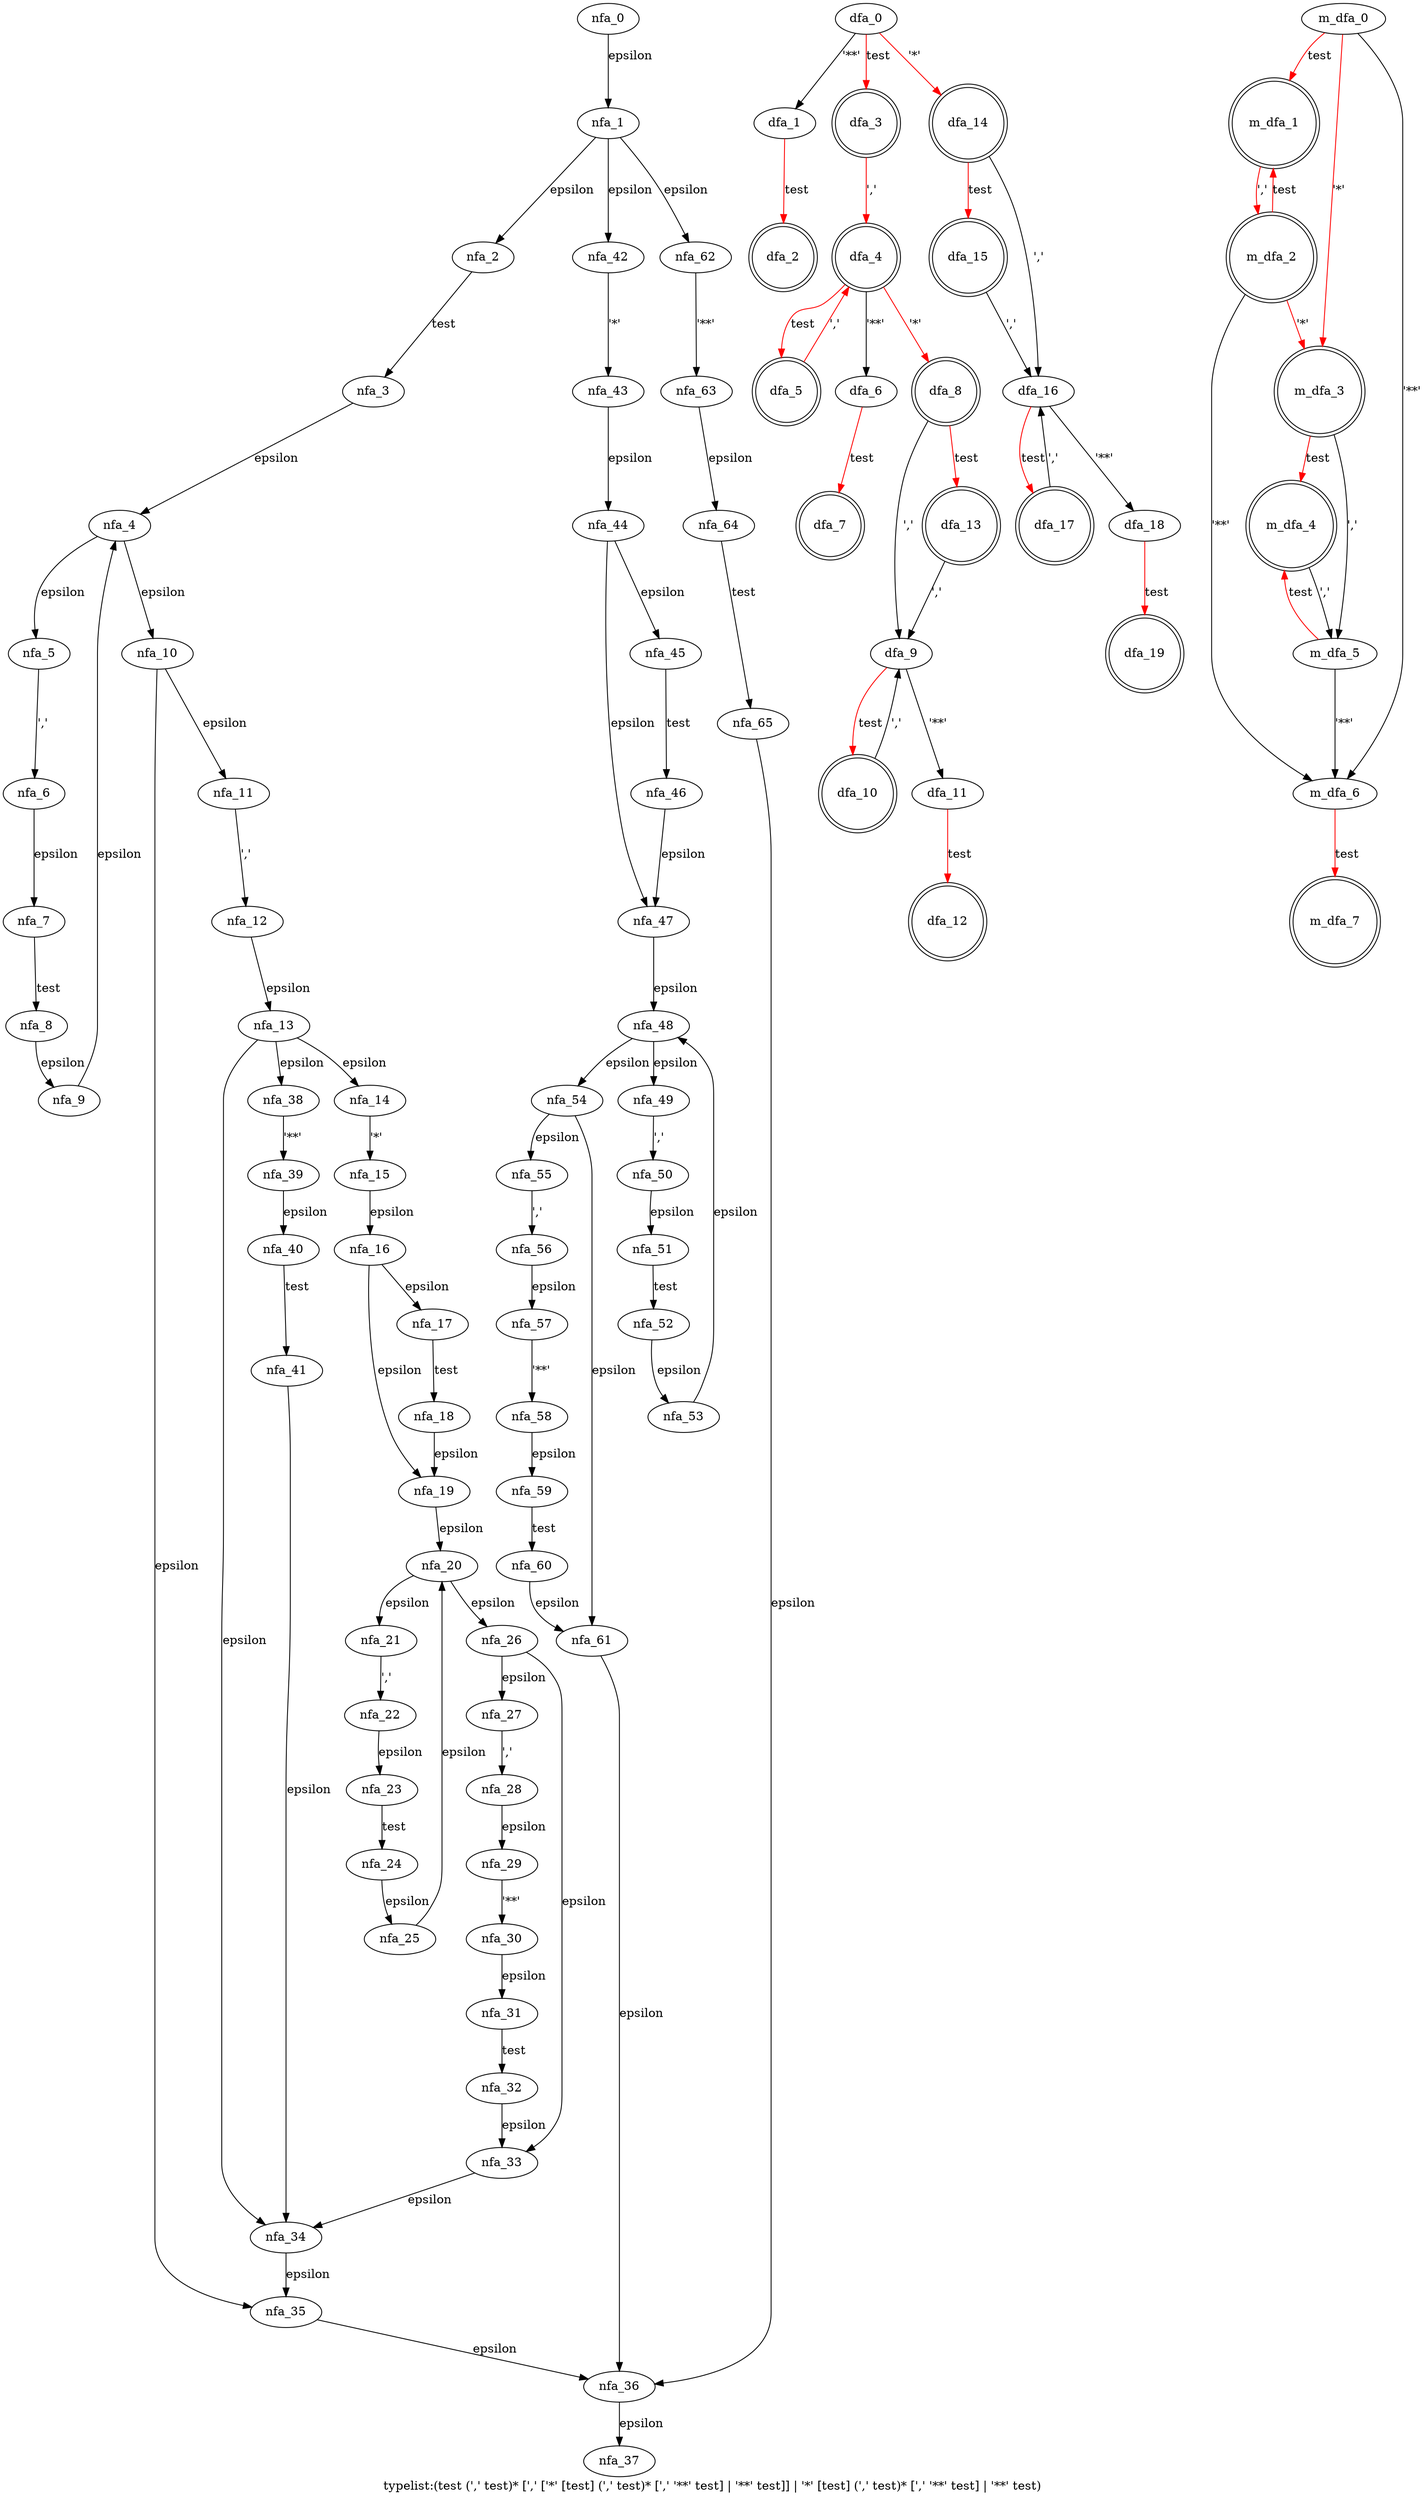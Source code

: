 digraph typelist {
 graph[label="typelist:(test (',' test)* [',' ['*' [test] (',' test)* [',' '**' test] | '**' test]] | '*' [test] (',' test)* [',' '**' test] | '**' test)"]
 subgraph typelist_nfa {
  nfa_0->nfa_1[label="epsilon"]
  nfa_1->nfa_2[label="epsilon"]
  nfa_2->nfa_3[label="test"]
  nfa_3->nfa_4[label="epsilon"]
  nfa_4->nfa_5[label="epsilon"]
  nfa_5->nfa_6[label="','"]
  nfa_6->nfa_7[label="epsilon"]
  nfa_7->nfa_8[label="test"]
  nfa_8->nfa_9[label="epsilon"]
  nfa_9->nfa_4[label="epsilon"]
  nfa_4->nfa_10[label="epsilon"]
  nfa_10->nfa_11[label="epsilon"]
  nfa_11->nfa_12[label="','"]
  nfa_12->nfa_13[label="epsilon"]
  nfa_13->nfa_14[label="epsilon"]
  nfa_14->nfa_15[label="'*'"]
  nfa_15->nfa_16[label="epsilon"]
  nfa_16->nfa_17[label="epsilon"]
  nfa_17->nfa_18[label="test"]
  nfa_18->nfa_19[label="epsilon"]
  nfa_19->nfa_20[label="epsilon"]
  nfa_20->nfa_21[label="epsilon"]
  nfa_21->nfa_22[label="','"]
  nfa_22->nfa_23[label="epsilon"]
  nfa_23->nfa_24[label="test"]
  nfa_24->nfa_25[label="epsilon"]
  nfa_25->nfa_20[label="epsilon"]
  nfa_20->nfa_26[label="epsilon"]
  nfa_26->nfa_27[label="epsilon"]
  nfa_27->nfa_28[label="','"]
  nfa_28->nfa_29[label="epsilon"]
  nfa_29->nfa_30[label="'**'"]
  nfa_30->nfa_31[label="epsilon"]
  nfa_31->nfa_32[label="test"]
  nfa_32->nfa_33[label="epsilon"]
  nfa_33->nfa_34[label="epsilon"]
  nfa_34->nfa_35[label="epsilon"]
  nfa_35->nfa_36[label="epsilon"]
  nfa_36->nfa_37[label="epsilon"]
  nfa_26->nfa_33[label="epsilon"]
  nfa_16->nfa_19[label="epsilon"]
  nfa_13->nfa_38[label="epsilon"]
  nfa_38->nfa_39[label="'**'"]
  nfa_39->nfa_40[label="epsilon"]
  nfa_40->nfa_41[label="test"]
  nfa_41->nfa_34[label="epsilon"]
  nfa_13->nfa_34[label="epsilon"]
  nfa_10->nfa_35[label="epsilon"]
  nfa_1->nfa_42[label="epsilon"]
  nfa_42->nfa_43[label="'*'"]
  nfa_43->nfa_44[label="epsilon"]
  nfa_44->nfa_45[label="epsilon"]
  nfa_45->nfa_46[label="test"]
  nfa_46->nfa_47[label="epsilon"]
  nfa_47->nfa_48[label="epsilon"]
  nfa_48->nfa_49[label="epsilon"]
  nfa_49->nfa_50[label="','"]
  nfa_50->nfa_51[label="epsilon"]
  nfa_51->nfa_52[label="test"]
  nfa_52->nfa_53[label="epsilon"]
  nfa_53->nfa_48[label="epsilon"]
  nfa_48->nfa_54[label="epsilon"]
  nfa_54->nfa_55[label="epsilon"]
  nfa_55->nfa_56[label="','"]
  nfa_56->nfa_57[label="epsilon"]
  nfa_57->nfa_58[label="'**'"]
  nfa_58->nfa_59[label="epsilon"]
  nfa_59->nfa_60[label="test"]
  nfa_60->nfa_61[label="epsilon"]
  nfa_61->nfa_36[label="epsilon"]
  nfa_54->nfa_61[label="epsilon"]
  nfa_44->nfa_47[label="epsilon"]
  nfa_1->nfa_62[label="epsilon"]
  nfa_62->nfa_63[label="'**'"]
  nfa_63->nfa_64[label="epsilon"]
  nfa_64->nfa_65[label="test"]
  nfa_65->nfa_36[label="epsilon"]
  }
 subgraph typelist_dfa {
  dfa_0->dfa_1[label="'**'"]
  dfa_1->dfa_2[label="test",color=red]
  dfa_0->dfa_3[label="test",color=red]
  dfa_3->dfa_4[label="','",color=red]
  dfa_4->dfa_5[label="test",color=red]
  dfa_5->dfa_4[label="','",color=red]
  dfa_4->dfa_6[label="'**'"]
  dfa_6->dfa_7[label="test",color=red]
  dfa_4->dfa_8[label="'*'",color=red]
  dfa_8->dfa_9[label="','"]
  dfa_9->dfa_10[label="test",color=red]
  dfa_10->dfa_9[label="','"]
  dfa_9->dfa_11[label="'**'"]
  dfa_11->dfa_12[label="test",color=red]
  dfa_8->dfa_13[label="test",color=red]
  dfa_13->dfa_9[label="','"]
  dfa_0->dfa_14[label="'*'",color=red]
  dfa_14->dfa_15[label="test",color=red]
  dfa_15->dfa_16[label="','"]
  dfa_16->dfa_17[label="test",color=red]
  dfa_17->dfa_16[label="','"]
  dfa_16->dfa_18[label="'**'"]
  dfa_18->dfa_19[label="test",color=red]
  dfa_14->dfa_16[label="','"]
  dfa_2[shape=doublecircle]
  dfa_3[shape=doublecircle]
  dfa_4[shape=doublecircle]
  dfa_5[shape=doublecircle]
  dfa_7[shape=doublecircle]
  dfa_8[shape=doublecircle]
  dfa_10[shape=doublecircle]
  dfa_12[shape=doublecircle]
  dfa_13[shape=doublecircle]
  dfa_14[shape=doublecircle]
  dfa_15[shape=doublecircle]
  dfa_17[shape=doublecircle]
  dfa_19[shape=doublecircle]
  }
 subgraph typelist_m_dfa {
  m_dfa_0->m_dfa_1[label="test",color=red]
  m_dfa_1->m_dfa_2[label="','",color=red]
  m_dfa_2->m_dfa_1[label="test",color=red]
  m_dfa_2->m_dfa_3[label="'*'",color=red]
  m_dfa_3->m_dfa_4[label="test",color=red]
  m_dfa_4->m_dfa_5[label="','"]
  m_dfa_5->m_dfa_4[label="test",color=red]
  m_dfa_5->m_dfa_6[label="'**'"]
  m_dfa_6->m_dfa_7[label="test",color=red]
  m_dfa_3->m_dfa_5[label="','"]
  m_dfa_2->m_dfa_6[label="'**'"]
  m_dfa_0->m_dfa_3[label="'*'",color=red]
  m_dfa_0->m_dfa_6[label="'**'"]
  m_dfa_1[shape=doublecircle]
  m_dfa_2[shape=doublecircle]
  m_dfa_3[shape=doublecircle]
  m_dfa_4[shape=doublecircle]
  m_dfa_7[shape=doublecircle]
  }
}
